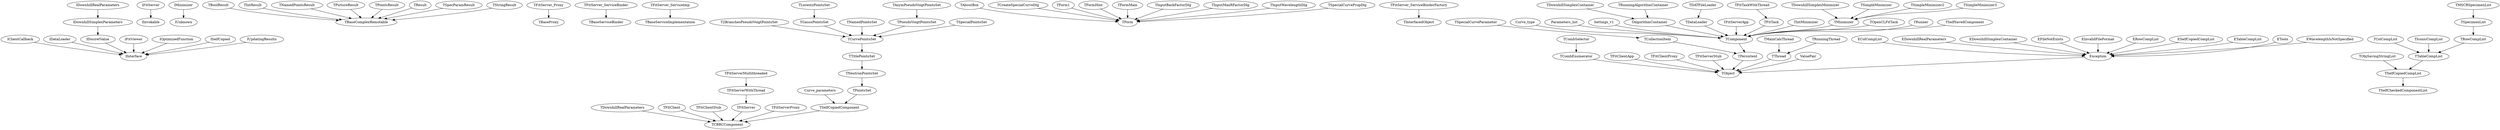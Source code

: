 DiGraph Classes {
  IClientCallback -> IInterface
  IClientCallback [href="ClientCallback.IClientCallback.html"]
  IDataLoader -> IInterface
  IDataLoader [href="IntDataLoader.IDataLoader.html"]
  IDiscretValue -> IInterface
  IDiscretValue [href="CombEnumerator.IDiscretValue.html"]
  IDownhillSimplexParameters -> IDiscretValue
  IDownhillSimplexParameters [href="DownhillSimplexContainer.IDownhillSimplexParameters.html"]
  IDownhillRealParameters -> IDownhillSimplexParameters
  IDownhillRealParameters [href="DownhillSimplexContainer.IDownhillRealParameters.html"]
  IFitViewer -> IInterface
  IFitViewer [href="IntFitViewer.IFitViewer.html"]
  IOptimizedFunction -> IInterface
  IOptimizedFunction [href="DownhillSimplexContainer.IOptimizedFunction.html"]
  ISelfCopied -> IInterface
  ISelfCopied [href="SelfCopied.ISelfCopied.html"]
  IUpdatingResults -> IInterface
  IUpdatingResults [href="DownhillSimplexContainer.IUpdatingResults.html"]
  IFitServer -> IInvokable
  IFitServer [href="fit_server.IFitServer.html"]
  IMinimizer -> IUnknown
  IMinimizer [href="Minimizer.IMinimizer.html"]
  TBoolResult -> TBaseComplexRemotable
  TBoolResult [href="fit_server.TBoolResult.html"]
  TIntResult -> TBaseComplexRemotable
  TIntResult [href="fit_server.TIntResult.html"]
  TNamedPointsResult -> TBaseComplexRemotable
  TNamedPointsResult [href="fit_server.TNamedPointsResult.html"]
  TPictureResult -> TBaseComplexRemotable
  TPictureResult [href="fit_server.TPictureResult.html"]
  TPointsResult -> TBaseComplexRemotable
  TPointsResult [href="fit_server.TPointsResult.html"]
  TResult -> TBaseComplexRemotable
  TResult [href="fit_server.TResult.html"]
  TSpecParamResult -> TBaseComplexRemotable
  TSpecParamResult [href="fit_server.TSpecParamResult.html"]
  TStringResult -> TBaseComplexRemotable
  TStringResult [href="fit_server.TStringResult.html"]
  TFitServer_Proxy -> TBaseProxy
  TFitServer_Proxy [href="fit_server_proxy.TFitServer_Proxy.html"]
  TFitServer_ServiceBinder -> TBaseServiceBinder
  TFitServer_ServiceBinder [href="fit_server_binder.TFitServer_ServiceBinder.html"]
  TFitServer_ServiceImp -> TBaseServiceImplementation
  TFitServer_ServiceImp [href="fit_server_imp.TFitServer_ServiceImp.html"]
  TDownhillRealParameters -> TCBRCComponent
  TDownhillRealParameters [href="DownhillSimplexContainer.TDownhillRealParameters.html"]
  TFitClient -> TCBRCComponent
  TFitClient [href="FitClient.TFitClient.html"]
  TFitClientStub -> TCBRCComponent
  TFitClientStub [href="FitClientStub.TFitClientStub.html"]
  TFitServer -> TCBRCComponent
  TFitServer [href="FitServer.TFitServer.html"]
  TFitServerWithThread -> TFitServer
  TFitServerWithThread [href="FitServerWithThread.TFitServerWithThread.html"]
  TFitServerMultithreaded -> TFitServerWithThread
  TFitServerMultithreaded [href="FitServerMultithreaded.TFitServerMultithreaded.html"]
  TFitServerProxy -> TCBRCComponent
  TFitServerProxy [href="FitServerProxy.TFitServerProxy.html"]
  TSelfCopiedComponent -> TCBRCComponent
  TSelfCopiedComponent [href="SelfCopied.TSelfCopiedComponent.html"]
  Curve_parameters -> TSelfCopiedComponent
  Curve_parameters [href="PointsSets.Curve_parameters.html"]
  TPointsSet -> TSelfCopiedComponent
  TPointsSet [href="PointsSets.TPointsSet.html"]
  TNeutronPointsSet -> TPointsSet
  TNeutronPointsSet [href="PointsSets.TNeutronPointsSet.html"]
  TTitlePointsSet -> TNeutronPointsSet
  TTitlePointsSet [href="PointsSets.TTitlePointsSet.html"]
  TCurvePointsSet -> TTitlePointsSet
  TCurvePointsSet [href="PointsSets.TCurvePointsSet.html"]
  T2BranchesPseudoVoigtPointsSet -> TCurvePointsSet
  T2BranchesPseudoVoigtPointsSet [href="PointsSets.T2BranchesPseudoVoigtPointsSet.html"]
  TGaussPointsSet -> TCurvePointsSet
  TGaussPointsSet [href="PointsSets.TGaussPointsSet.html"]
  TLorentzPointsSet -> TGaussPointsSet
  TLorentzPointsSet [href="PointsSets.TLorentzPointsSet.html"]
  TNamedPointsSet -> TCurvePointsSet
  TNamedPointsSet [href="PointsSets.TNamedPointsSet.html"]
  TPseudoVoigtPointsSet -> TCurvePointsSet
  TPseudoVoigtPointsSet [href="PointsSets.TPseudoVoigtPointsSet.html"]
  TAsymPseudoVoigtPointsSet -> TPseudoVoigtPointsSet
  TAsymPseudoVoigtPointsSet [href="PointsSets.TAsymPseudoVoigtPointsSet.html"]
  TSpecialPointsSet -> TCurvePointsSet
  TSpecialPointsSet [href="PointsSets.TSpecialPointsSet.html"]
  TAboutBox -> TForm
  TAboutBox [href="Unit12.TAboutBox.html"]
  TCreateSpecialCurveDlg -> TForm
  TCreateSpecialCurveDlg [href="Unit2.TCreateSpecialCurveDlg.html"]
  TForm1 -> TForm
  TForm1 [href="FormServer.TForm1.html"]
  TFormHint -> TForm
  TFormHint [href="Unit6.TFormHint.html"]
  TFormMain -> TForm
  TFormMain [href="Unit1.TFormMain.html"]
  TInputBackFactorDlg -> TForm
  TInputBackFactorDlg [href="Unit5.TInputBackFactorDlg.html"]
  TInputMaxRFactorDlg -> TForm
  TInputMaxRFactorDlg [href="Unit4.TInputMaxRFactorDlg.html"]
  TInputWavelengthDlg -> TForm
  TInputWavelengthDlg [href="Unit3.TInputWavelengthDlg.html"]
  TSpecialCurvePropDlg -> TForm
  TSpecialCurvePropDlg [href="Unit7.TSpecialCurvePropDlg.html"]
  TFitServer_ServiceBinderFactory -> TInterfacedObject
  TFitServer_ServiceBinderFactory [href="fit_server_binder.TFitServer_ServiceBinderFactory.html"]
  Exception -> TObject
  EColCompList -> Exception
  EColCompList [href="TableComp.EColCompList.html"]
  EDownhillRealParameters -> Exception
  EDownhillRealParameters [href="DownhillSimplexContainer.EDownhillRealParameters.html"]
  EDownhillSimplexContainer -> Exception
  EDownhillSimplexContainer [href="DownhillSimplexContainer.EDownhillSimplexContainer.html"]
  EFileNotExists -> Exception
  EFileNotExists [href="DataLoader.EFileNotExists.html"]
  EInvalidFileFormat -> Exception
  EInvalidFileFormat [href="DataLoader.EInvalidFileFormat.html"]
  ERowCompList -> Exception
  ERowCompList [href="TableComp.ERowCompList.html"]
  ESelfCopiedCompList -> Exception
  ESelfCopiedCompList [href="SelfCopied.ESelfCopiedCompList.html"]
  ETableCompList -> Exception
  ETableCompList [href="TableComp.ETableCompList.html"]
  ETools -> Exception
  ETools [href="Tools.ETools.html"]
  EWavelengthIsNotSpecified -> Exception
  EWavelengthIsNotSpecified [href="PointsSets.EWavelengthIsNotSpecified.html"]
  TCombEnumerator -> TObject
  TCombEnumerator [href="CombEnumerator.TCombEnumerator.html"]
  TCombSelector -> TCombEnumerator
  TCombSelector [href="CombEnumerator.TCombSelector.html"]
  TFitClientApp -> TObject
  TFitClientApp [href="FitClientApp.TFitClientApp.html"]
  TFitClientProxy -> TObject
  TFitClientProxy [href="FitClientProxy.TFitClientProxy.html"]
  TFitServerStub -> TObject
  TFitServerStub [href="FitServerStub.TFitServerStub.html"]
  TPersistent -> TObject
  TCollectionItem -> TPersistent
  TSpecialCurveParameter -> TCollectionItem
  TSpecialCurveParameter [href="PointsSets.TSpecialCurveParameter.html"]
  TComponent -> TPersistent
  Curve_type -> TComponent
  Curve_type [href="Settings.Curve_type.html"]
  Parameters_list -> TComponent
  Parameters_list [href="MSCRDataClasses.Parameters_list.html"]
  Settings_v1 -> TComponent
  Settings_v1 [href="Settings.Settings_v1.html"]
  TAlgorithmContainer -> TComponent
  TAlgorithmContainer [href="AlgorithmContainer.TAlgorithmContainer.html"]
  TDownhillSimplexContainer -> TAlgorithmContainer
  TDownhillSimplexContainer [href="DownhillSimplexContainer.TDownhillSimplexContainer.html"]
  TRunningAlgorithmContainer -> TAlgorithmContainer
  TRunningAlgorithmContainer [href="AlgorithmContainer.TRunningAlgorithmContainer.html"]
  TDataLoader -> TComponent
  TDataLoader [href="DataLoader.TDataLoader.html"]
  TDATFileLoader -> TDataLoader
  TDATFileLoader [href="DataLoader.TDATFileLoader.html"]
  TFitServerApp -> TComponent
  TFitServerApp [href="FitServerApp.TFitServerApp.html"]
  TFitTask -> TComponent
  TFitTask [href="FitTask.TFitTask.html"]
  TFitTaskWithThread -> TFitTask
  TFitTaskWithThread [href="FitTaskWithThread.TFitTaskWithThread.html"]
  TIntMinimizer -> TComponent
  TIntMinimizer [href="Minimizer.TIntMinimizer.html"]
  TMinimizer -> TComponent
  TMinimizer [href="Minimizer.TMinimizer.html"]
  TDownhillSimplexMinimizer -> TMinimizer
  TDownhillSimplexMinimizer [href="Minimizer_DS.TDownhillSimplexMinimizer.html"]
  TSimpleMinimizer -> TMinimizer
  TSimpleMinimizer [href="Minimizer_S.TSimpleMinimizer.html"]
  TSimpleMinimizer2 -> TMinimizer
  TSimpleMinimizer2 [href="Minimizer_S.TSimpleMinimizer2.html"]
  TSimpleMinimizer3 -> TMinimizer
  TSimpleMinimizer3 [href="Minimizer_S.TSimpleMinimizer3.html"]
  TOpenCLFitTask -> TComponent
  TOpenCLFitTask [href="FitTask.TOpenCLFitTask.html"]
  TRunner -> TComponent
  TRunner [href="Runner.TRunner.html"]
  TSelfSavedComponent -> TComponent
  TSelfSavedComponent [href="SelfSaved.TSelfSavedComponent.html"]
  TThread -> TObject
  TMainCalcThread -> TThread
  TMainCalcThread [href="MainCalcProcess.TMainCalcThread.html"]
  TRunningThread -> TThread
  TRunningThread [href="Runner.TRunningThread.html"]
  ValuePair -> TObject
  ValuePair [href="PointsSets.ValuePair.html"]
  TSelfCopiedCompList -> TSelfCheckedComponentList
  TSelfCopiedCompList [href="SelfCopied.TSelfCopiedCompList.html"]
  TObjSavingStringList -> TSelfCopiedCompList
  TObjSavingStringList [href="ObjSavingStringList.TObjSavingStringList.html"]
  TTableCompList -> TSelfCopiedCompList
  TTableCompList [href="TableComp.TTableCompList.html"]
  TColCompList -> TTableCompList
  TColCompList [href="TableComp.TColCompList.html"]
  TIconicCompList -> TTableCompList
  TIconicCompList [href="TableComp.TIconicCompList.html"]
  TRowCompList -> TTableCompList
  TRowCompList [href="TableComp.TRowCompList.html"]
  TSpecimenList -> TRowCompList
  TSpecimenList [href="DataClasses.TSpecimenList.html"]
  TMSCRSpecimenList -> TSpecimenList
  TMSCRSpecimenList [href="MSCRDataClasses.TMSCRSpecimenList.html"]
}
